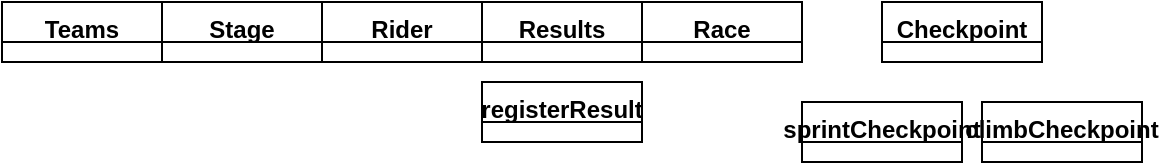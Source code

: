 <mxfile version="24.2.0" type="github">
  <diagram id="C5RBs43oDa-KdzZeNtuy" name="Page-1">
    <mxGraphModel dx="779" dy="279" grid="1" gridSize="10" guides="1" tooltips="1" connect="1" arrows="1" fold="1" page="1" pageScale="1" pageWidth="827" pageHeight="1169" math="0" shadow="0">
      <root>
        <mxCell id="WIyWlLk6GJQsqaUBKTNV-0" />
        <mxCell id="WIyWlLk6GJQsqaUBKTNV-1" parent="WIyWlLk6GJQsqaUBKTNV-0" />
        <mxCell id="emHu-cfzv6c4kefyn8a2-1" value="Teams" style="swimlane;fontStyle=1;align=center;verticalAlign=top;childLayout=stackLayout;horizontal=1;startSize=20;horizontalStack=0;resizeParent=1;resizeParentMax=0;resizeLast=0;collapsible=1;marginBottom=0;whiteSpace=wrap;html=1;" vertex="1" collapsed="1" parent="WIyWlLk6GJQsqaUBKTNV-1">
          <mxGeometry y="40" width="80" height="30" as="geometry">
            <mxRectangle y="40" width="240" height="186" as="alternateBounds" />
          </mxGeometry>
        </mxCell>
        <mxCell id="emHu-cfzv6c4kefyn8a2-2" value="- name: String&lt;div&gt;- description: String&lt;/div&gt;&lt;div&gt;- teamID: int&lt;/div&gt;&lt;div&gt;- &lt;u&gt;numberOfTeams&lt;/u&gt;: int&lt;/div&gt;&lt;div&gt;- &lt;u&gt;teamsList&lt;/u&gt;: ArrayList&lt;/div&gt;&lt;div&gt;- &lt;u&gt;availableTeamIDs&lt;/u&gt;: ArrayList&lt;/div&gt;" style="text;strokeColor=none;fillColor=none;align=left;verticalAlign=top;spacingLeft=4;spacingRight=4;overflow=hidden;rotatable=0;points=[[0,0.5],[1,0.5]];portConstraint=eastwest;whiteSpace=wrap;html=1;" vertex="1" parent="emHu-cfzv6c4kefyn8a2-1">
          <mxGeometry y="20" width="240" height="90" as="geometry" />
        </mxCell>
        <mxCell id="emHu-cfzv6c4kefyn8a2-3" value="" style="line;strokeWidth=1;fillColor=none;align=left;verticalAlign=middle;spacingTop=-1;spacingLeft=3;spacingRight=3;rotatable=0;labelPosition=right;points=[];portConstraint=eastwest;strokeColor=inherit;" vertex="1" parent="emHu-cfzv6c4kefyn8a2-1">
          <mxGeometry y="110" width="240" height="10" as="geometry" />
        </mxCell>
        <mxCell id="emHu-cfzv6c4kefyn8a2-4" value="+ Teams(String,String)&lt;div&gt;+ getTeamID(): int&lt;/div&gt;&lt;div&gt;+ &lt;u&gt;getTeamIDList()&lt;/u&gt;: int&lt;/div&gt;&lt;div&gt;+ &lt;u&gt;removeTeam(int)&lt;/u&gt;: void&lt;/div&gt;" style="text;strokeColor=none;fillColor=none;align=left;verticalAlign=top;spacingLeft=4;spacingRight=4;overflow=hidden;rotatable=0;points=[[0,0.5],[1,0.5]];portConstraint=eastwest;whiteSpace=wrap;html=1;" vertex="1" parent="emHu-cfzv6c4kefyn8a2-1">
          <mxGeometry y="120" width="240" height="66" as="geometry" />
        </mxCell>
        <mxCell id="emHu-cfzv6c4kefyn8a2-6" value="Stage" style="swimlane;fontStyle=1;align=center;verticalAlign=top;childLayout=stackLayout;horizontal=1;startSize=20;horizontalStack=0;resizeParent=1;resizeParentMax=0;resizeLast=0;collapsible=1;marginBottom=0;whiteSpace=wrap;html=1;" vertex="1" collapsed="1" parent="WIyWlLk6GJQsqaUBKTNV-1">
          <mxGeometry x="80" y="40" width="80" height="30" as="geometry">
            <mxRectangle x="80" y="70" width="630" height="320" as="alternateBounds" />
          </mxGeometry>
        </mxCell>
        <mxCell id="emHu-cfzv6c4kefyn8a2-7" value="- raceID: int&lt;div&gt;- stageName: String&lt;/div&gt;&lt;div&gt;- description: String&lt;/div&gt;&lt;div&gt;- length: double&lt;/div&gt;&lt;div&gt;- startTime: LocalDateTime&lt;/div&gt;&lt;div&gt;- type: StageType&lt;/div&gt;&lt;div&gt;- stageID: int&lt;/div&gt;&lt;div&gt;-&amp;nbsp;&lt;u&gt;numberOfStages = 0&lt;/u&gt;: int&lt;/div&gt;&lt;div&gt;- stageState = &quot;not waiting for results&quot;: String&lt;/div&gt;&lt;div&gt;# &lt;u&gt;stagesList&lt;/u&gt;: ArrayList&lt;/div&gt;&lt;div&gt;# &lt;u&gt;availableStageIDs&lt;/u&gt;: ArrayList&lt;/div&gt;&lt;div&gt;&lt;u&gt;# stagesInRace&lt;/u&gt;: ArrayList&lt;/div&gt;" style="text;strokeColor=none;fillColor=none;align=left;verticalAlign=top;spacingLeft=4;spacingRight=4;overflow=hidden;rotatable=0;points=[[0,0.5],[1,0.5]];portConstraint=eastwest;whiteSpace=wrap;html=1;" vertex="1" parent="emHu-cfzv6c4kefyn8a2-6">
          <mxGeometry y="20" width="630" height="180" as="geometry" />
        </mxCell>
        <mxCell id="emHu-cfzv6c4kefyn8a2-8" value="" style="line;strokeWidth=1;fillColor=none;align=left;verticalAlign=middle;spacingTop=-1;spacingLeft=3;spacingRight=3;rotatable=0;labelPosition=right;points=[];portConstraint=eastwest;strokeColor=inherit;" vertex="1" parent="emHu-cfzv6c4kefyn8a2-6">
          <mxGeometry y="200" width="630" height="10" as="geometry" />
        </mxCell>
        <mxCell id="emHu-cfzv6c4kefyn8a2-9" value="+ Stage(int,String,String,double,LocalDateTime,StageType)&lt;div&gt;+ getStageID(): int&lt;/div&gt;&lt;div&gt;+ &lt;u&gt;numberOfStages(int)&lt;/u&gt;: int&lt;/div&gt;&lt;div&gt;+ &lt;u&gt;getLengthOfStages(int)&lt;/u&gt;: int&lt;/div&gt;&lt;div&gt;+ &lt;u&gt;getStageIDList(int)&lt;/u&gt;: int[]&lt;/div&gt;&lt;div&gt;+ &lt;u&gt;changeStageState(int)&lt;/u&gt;: void&lt;/div&gt;&lt;div&gt;+ &lt;u&gt;removeStage(int)&lt;/u&gt;:void&lt;/div&gt;" style="text;strokeColor=none;fillColor=none;align=left;verticalAlign=top;spacingLeft=4;spacingRight=4;overflow=hidden;rotatable=0;points=[[0,0.5],[1,0.5]];portConstraint=eastwest;whiteSpace=wrap;html=1;" vertex="1" parent="emHu-cfzv6c4kefyn8a2-6">
          <mxGeometry y="210" width="630" height="110" as="geometry" />
        </mxCell>
        <mxCell id="emHu-cfzv6c4kefyn8a2-10" value="Rider" style="swimlane;fontStyle=1;align=center;verticalAlign=top;childLayout=stackLayout;horizontal=1;startSize=20;horizontalStack=0;resizeParent=1;resizeParentMax=0;resizeLast=0;collapsible=1;marginBottom=0;whiteSpace=wrap;html=1;" vertex="1" collapsed="1" parent="WIyWlLk6GJQsqaUBKTNV-1">
          <mxGeometry x="160" y="40" width="80" height="30" as="geometry">
            <mxRectangle x="140" y="100" width="270" height="220" as="alternateBounds" />
          </mxGeometry>
        </mxCell>
        <mxCell id="emHu-cfzv6c4kefyn8a2-11" value="- name: String&lt;div&gt;- teamID: int&lt;/div&gt;&lt;div&gt;- yearOfBirth: int&lt;/div&gt;&lt;div&gt;- riderID: int&lt;/div&gt;&lt;div&gt;- &lt;u&gt;numberOfRiders=0&lt;/u&gt;: int&lt;/div&gt;&lt;div&gt;- &lt;u&gt;ridersList&lt;/u&gt;: ArrayList&lt;/div&gt;&lt;div&gt;# &lt;u&gt;ridersInTeam&lt;/u&gt;: ArrayList&lt;/div&gt;&lt;div&gt;# availableRiderIDs: ArrayList&lt;/div&gt;" style="text;strokeColor=none;fillColor=none;align=left;verticalAlign=top;spacingLeft=4;spacingRight=4;overflow=hidden;rotatable=0;points=[[0,0.5],[1,0.5]];portConstraint=eastwest;whiteSpace=wrap;html=1;" vertex="1" parent="emHu-cfzv6c4kefyn8a2-10">
          <mxGeometry y="20" width="270" height="120" as="geometry" />
        </mxCell>
        <mxCell id="emHu-cfzv6c4kefyn8a2-12" value="" style="line;strokeWidth=1;fillColor=none;align=left;verticalAlign=middle;spacingTop=-1;spacingLeft=3;spacingRight=3;rotatable=0;labelPosition=right;points=[];portConstraint=eastwest;strokeColor=inherit;" vertex="1" parent="emHu-cfzv6c4kefyn8a2-10">
          <mxGeometry y="140" width="270" height="10" as="geometry" />
        </mxCell>
        <mxCell id="emHu-cfzv6c4kefyn8a2-13" value="+ Rider(int,String,int)&lt;div&gt;+ getRiderID(): int&lt;/div&gt;&lt;div&gt;+ &lt;u&gt;getTeamRidersList(int)&lt;/u&gt;: int[]&lt;/div&gt;&lt;div&gt;+ &lt;u&gt;removeRider(int)&lt;/u&gt;: void&lt;/div&gt;" style="text;strokeColor=none;fillColor=none;align=left;verticalAlign=top;spacingLeft=4;spacingRight=4;overflow=hidden;rotatable=0;points=[[0,0.5],[1,0.5]];portConstraint=eastwest;whiteSpace=wrap;html=1;" vertex="1" parent="emHu-cfzv6c4kefyn8a2-10">
          <mxGeometry y="150" width="270" height="70" as="geometry" />
        </mxCell>
        <mxCell id="emHu-cfzv6c4kefyn8a2-14" value="Results" style="swimlane;fontStyle=1;align=center;verticalAlign=top;childLayout=stackLayout;horizontal=1;startSize=20;horizontalStack=0;resizeParent=1;resizeParentMax=0;resizeLast=0;collapsible=1;marginBottom=0;whiteSpace=wrap;html=1;" vertex="1" collapsed="1" parent="WIyWlLk6GJQsqaUBKTNV-1">
          <mxGeometry x="240" y="40" width="80" height="30" as="geometry">
            <mxRectangle x="140" y="110" width="170" height="100" as="alternateBounds" />
          </mxGeometry>
        </mxCell>
        <mxCell id="emHu-cfzv6c4kefyn8a2-15" value="&lt;u&gt;arrayIndex =0:&lt;/u&gt;&amp;nbsp;int&lt;div&gt;&lt;u&gt;numberOfResults=0&lt;/u&gt;: int&lt;/div&gt;&lt;div&gt;&lt;u&gt;riderResultList&lt;/u&gt;: ArrayList&lt;/div&gt;&lt;div&gt;&lt;u&gt;ridersInStage&lt;/u&gt;: ArrayList&lt;/div&gt;" style="text;strokeColor=none;fillColor=none;align=left;verticalAlign=top;spacingLeft=4;spacingRight=4;overflow=hidden;rotatable=0;points=[[0,0.5],[1,0.5]];portConstraint=eastwest;whiteSpace=wrap;html=1;" vertex="1" parent="emHu-cfzv6c4kefyn8a2-14">
          <mxGeometry y="20" width="170" height="70" as="geometry" />
        </mxCell>
        <mxCell id="emHu-cfzv6c4kefyn8a2-16" value="" style="line;strokeWidth=1;fillColor=none;align=left;verticalAlign=middle;spacingTop=-1;spacingLeft=3;spacingRight=3;rotatable=0;labelPosition=right;points=[];portConstraint=eastwest;strokeColor=inherit;" vertex="1" parent="emHu-cfzv6c4kefyn8a2-14">
          <mxGeometry y="90" width="170" height="10" as="geometry" />
        </mxCell>
        <mxCell id="emHu-cfzv6c4kefyn8a2-18" value="registerResult" style="swimlane;fontStyle=1;align=center;verticalAlign=top;childLayout=stackLayout;horizontal=1;startSize=20;horizontalStack=0;resizeParent=1;resizeParentMax=0;resizeLast=0;collapsible=1;marginBottom=0;whiteSpace=wrap;html=1;" vertex="1" collapsed="1" parent="WIyWlLk6GJQsqaUBKTNV-1">
          <mxGeometry x="240" y="80" width="80" height="30" as="geometry">
            <mxRectangle x="240" y="90" width="380" height="130" as="alternateBounds" />
          </mxGeometry>
        </mxCell>
        <mxCell id="emHu-cfzv6c4kefyn8a2-19" value="- stageID: int&lt;div&gt;- riderID: int&lt;/div&gt;&lt;div&gt;- checkPointTimes: LocalTime[]&lt;/div&gt;" style="text;strokeColor=none;fillColor=none;align=left;verticalAlign=top;spacingLeft=4;spacingRight=4;overflow=hidden;rotatable=0;points=[[0,0.5],[1,0.5]];portConstraint=eastwest;whiteSpace=wrap;html=1;" vertex="1" parent="emHu-cfzv6c4kefyn8a2-18">
          <mxGeometry y="20" width="380" height="50" as="geometry" />
        </mxCell>
        <mxCell id="emHu-cfzv6c4kefyn8a2-20" value="" style="line;strokeWidth=1;fillColor=none;align=left;verticalAlign=middle;spacingTop=-1;spacingLeft=3;spacingRight=3;rotatable=0;labelPosition=right;points=[];portConstraint=eastwest;strokeColor=inherit;" vertex="1" parent="emHu-cfzv6c4kefyn8a2-18">
          <mxGeometry y="70" width="380" height="10" as="geometry" />
        </mxCell>
        <mxCell id="emHu-cfzv6c4kefyn8a2-21" value="+registerResult(int,int,LocalTime[])&lt;div&gt;+ getRiderResult(int,int): LocalTime[]&lt;/div&gt;&lt;div&gt;+ &lt;u&gt;removeRiderResults(int,int)&lt;/u&gt;: void&lt;/div&gt;" style="text;strokeColor=none;fillColor=none;align=left;verticalAlign=top;spacingLeft=4;spacingRight=4;overflow=hidden;rotatable=0;points=[[0,0.5],[1,0.5]];portConstraint=eastwest;whiteSpace=wrap;html=1;" vertex="1" parent="emHu-cfzv6c4kefyn8a2-18">
          <mxGeometry y="80" width="380" height="50" as="geometry" />
        </mxCell>
        <mxCell id="emHu-cfzv6c4kefyn8a2-22" value="Race" style="swimlane;fontStyle=1;align=center;verticalAlign=top;childLayout=stackLayout;horizontal=1;startSize=20;horizontalStack=0;resizeParent=1;resizeParentMax=0;resizeLast=0;collapsible=1;marginBottom=0;whiteSpace=wrap;html=1;" vertex="1" collapsed="1" parent="WIyWlLk6GJQsqaUBKTNV-1">
          <mxGeometry x="320" y="40" width="80" height="30" as="geometry">
            <mxRectangle x="240" y="200" width="300" height="200" as="alternateBounds" />
          </mxGeometry>
        </mxCell>
        <mxCell id="emHu-cfzv6c4kefyn8a2-23" value="- name: String&lt;div&gt;- description: String&lt;/div&gt;&lt;div&gt;- raceID: int&lt;/div&gt;&lt;div&gt;- &lt;u&gt;numberOfRaces&lt;/u&gt; = 0: int&lt;/div&gt;&lt;div&gt;- &lt;u&gt;raceList&lt;/u&gt;: ArrayList&lt;/div&gt;&lt;div&gt;- &lt;u&gt;availableRaceIDs&lt;/u&gt;: ArrayList&lt;/div&gt;&lt;div&gt;&lt;br&gt;&lt;/div&gt;" style="text;strokeColor=none;fillColor=none;align=left;verticalAlign=top;spacingLeft=4;spacingRight=4;overflow=hidden;rotatable=0;points=[[0,0.5],[1,0.5]];portConstraint=eastwest;whiteSpace=wrap;html=1;" vertex="1" parent="emHu-cfzv6c4kefyn8a2-22">
          <mxGeometry y="20" width="300" height="90" as="geometry" />
        </mxCell>
        <mxCell id="emHu-cfzv6c4kefyn8a2-24" value="" style="line;strokeWidth=1;fillColor=none;align=left;verticalAlign=middle;spacingTop=-1;spacingLeft=3;spacingRight=3;rotatable=0;labelPosition=right;points=[];portConstraint=eastwest;strokeColor=inherit;" vertex="1" parent="emHu-cfzv6c4kefyn8a2-22">
          <mxGeometry y="110" width="300" height="10" as="geometry" />
        </mxCell>
        <mxCell id="emHu-cfzv6c4kefyn8a2-25" value="+ race(String,String)&lt;div&gt;+ getID(): int&lt;/div&gt;&lt;div&gt;+ &lt;u&gt;raceIDs()&lt;/u&gt;: int[]&lt;/div&gt;&lt;div&gt;+ &lt;u&gt;getDetails(int)&lt;/u&gt;: String&lt;/div&gt;&lt;div&gt;+ &lt;u&gt;removeRace(int)&lt;/u&gt;:void&lt;/div&gt;" style="text;strokeColor=none;fillColor=none;align=left;verticalAlign=top;spacingLeft=4;spacingRight=4;overflow=hidden;rotatable=0;points=[[0,0.5],[1,0.5]];portConstraint=eastwest;whiteSpace=wrap;html=1;" vertex="1" parent="emHu-cfzv6c4kefyn8a2-22">
          <mxGeometry y="120" width="300" height="80" as="geometry" />
        </mxCell>
        <mxCell id="emHu-cfzv6c4kefyn8a2-28" value="Checkpoint" style="swimlane;fontStyle=1;align=center;verticalAlign=top;childLayout=stackLayout;horizontal=1;startSize=20;horizontalStack=0;resizeParent=1;resizeParentMax=0;resizeLast=0;collapsible=1;marginBottom=0;whiteSpace=wrap;html=1;" vertex="1" collapsed="1" parent="WIyWlLk6GJQsqaUBKTNV-1">
          <mxGeometry x="440" y="40" width="80" height="30" as="geometry">
            <mxRectangle x="290" y="160" width="300" height="140" as="alternateBounds" />
          </mxGeometry>
        </mxCell>
        <mxCell id="emHu-cfzv6c4kefyn8a2-29" value="# &lt;u&gt;numberOfCheckpoints=0&lt;/u&gt;:int&lt;div&gt;&lt;u&gt;checkpointsList&lt;/u&gt;: ArrayList&lt;/div&gt;&lt;div&gt;# &lt;u&gt;availableCheckpointIDs: ArrayList&lt;/u&gt;&lt;/div&gt;&lt;div&gt;&lt;u&gt;checkpointsInStage&lt;/u&gt;: ArrayList&lt;/div&gt;" style="text;strokeColor=none;fillColor=none;align=left;verticalAlign=top;spacingLeft=4;spacingRight=4;overflow=hidden;rotatable=0;points=[[0,0.5],[1,0.5]];portConstraint=eastwest;whiteSpace=wrap;html=1;" vertex="1" parent="emHu-cfzv6c4kefyn8a2-28">
          <mxGeometry y="20" width="300" height="70" as="geometry" />
        </mxCell>
        <mxCell id="emHu-cfzv6c4kefyn8a2-30" value="" style="line;strokeWidth=1;fillColor=none;align=left;verticalAlign=middle;spacingTop=-1;spacingLeft=3;spacingRight=3;rotatable=0;labelPosition=right;points=[];portConstraint=eastwest;strokeColor=inherit;" vertex="1" parent="emHu-cfzv6c4kefyn8a2-28">
          <mxGeometry y="90" width="300" height="10" as="geometry" />
        </mxCell>
        <mxCell id="emHu-cfzv6c4kefyn8a2-31" value="+ removeCheckpoint(int): void&lt;div&gt;&lt;div&gt;+ getCheckpointIDsInStage(int): int[]&lt;/div&gt;&lt;/div&gt;" style="text;strokeColor=none;fillColor=none;align=left;verticalAlign=top;spacingLeft=4;spacingRight=4;overflow=hidden;rotatable=0;points=[[0,0.5],[1,0.5]];portConstraint=eastwest;whiteSpace=wrap;html=1;" vertex="1" parent="emHu-cfzv6c4kefyn8a2-28">
          <mxGeometry y="100" width="300" height="40" as="geometry" />
        </mxCell>
        <mxCell id="emHu-cfzv6c4kefyn8a2-32" value="climbCheckpoint" style="swimlane;fontStyle=1;align=center;verticalAlign=top;childLayout=stackLayout;horizontal=1;startSize=20;horizontalStack=0;resizeParent=1;resizeParentMax=0;resizeLast=0;collapsible=1;marginBottom=0;whiteSpace=wrap;html=1;" vertex="1" collapsed="1" parent="WIyWlLk6GJQsqaUBKTNV-1">
          <mxGeometry x="490" y="90" width="80" height="30" as="geometry">
            <mxRectangle x="490" y="90" width="630" height="170" as="alternateBounds" />
          </mxGeometry>
        </mxCell>
        <mxCell id="emHu-cfzv6c4kefyn8a2-33" value="- stageID: int&lt;div&gt;- location: Double&lt;/div&gt;&lt;div&gt;- type: CheckpointType&lt;/div&gt;&lt;div&gt;- averageGradient: Double&lt;/div&gt;&lt;div&gt;- length: Double&lt;/div&gt;&lt;div&gt;- checkpointID: int&lt;/div&gt;&lt;div&gt;&lt;br&gt;&lt;/div&gt;" style="text;strokeColor=none;fillColor=none;align=left;verticalAlign=top;spacingLeft=4;spacingRight=4;overflow=hidden;rotatable=0;points=[[0,0.5],[1,0.5]];portConstraint=eastwest;whiteSpace=wrap;html=1;" vertex="1" parent="emHu-cfzv6c4kefyn8a2-32">
          <mxGeometry y="20" width="630" height="90" as="geometry" />
        </mxCell>
        <mxCell id="emHu-cfzv6c4kefyn8a2-34" value="" style="line;strokeWidth=1;fillColor=none;align=left;verticalAlign=middle;spacingTop=-1;spacingLeft=3;spacingRight=3;rotatable=0;labelPosition=right;points=[];portConstraint=eastwest;strokeColor=inherit;" vertex="1" parent="emHu-cfzv6c4kefyn8a2-32">
          <mxGeometry y="110" width="630" height="10" as="geometry" />
        </mxCell>
        <mxCell id="emHu-cfzv6c4kefyn8a2-35" value="+ climbCheckpoint(int,Double,CheckpointType,Double,Double)&lt;div&gt;+ getClimbCheckpointID(): int&lt;/div&gt;" style="text;strokeColor=none;fillColor=none;align=left;verticalAlign=top;spacingLeft=4;spacingRight=4;overflow=hidden;rotatable=0;points=[[0,0.5],[1,0.5]];portConstraint=eastwest;whiteSpace=wrap;html=1;" vertex="1" parent="emHu-cfzv6c4kefyn8a2-32">
          <mxGeometry y="120" width="630" height="50" as="geometry" />
        </mxCell>
        <mxCell id="emHu-cfzv6c4kefyn8a2-36" value="sprintCheckpoint" style="swimlane;fontStyle=1;align=center;verticalAlign=top;childLayout=stackLayout;horizontal=1;startSize=20;horizontalStack=0;resizeParent=1;resizeParentMax=0;resizeLast=0;collapsible=1;marginBottom=0;whiteSpace=wrap;html=1;" vertex="1" collapsed="1" parent="WIyWlLk6GJQsqaUBKTNV-1">
          <mxGeometry x="400" y="90" width="80" height="30" as="geometry">
            <mxRectangle x="360" y="120" width="300" height="120" as="alternateBounds" />
          </mxGeometry>
        </mxCell>
        <mxCell id="emHu-cfzv6c4kefyn8a2-37" value="- stageID: int&lt;div&gt;- location: double&lt;/div&gt;&lt;div&gt;- checkpointID: int&lt;/div&gt;&lt;div&gt;&lt;br&gt;&lt;/div&gt;" style="text;strokeColor=none;fillColor=none;align=left;verticalAlign=top;spacingLeft=4;spacingRight=4;overflow=hidden;rotatable=0;points=[[0,0.5],[1,0.5]];portConstraint=eastwest;whiteSpace=wrap;html=1;" vertex="1" parent="emHu-cfzv6c4kefyn8a2-36">
          <mxGeometry y="20" width="300" height="50" as="geometry" />
        </mxCell>
        <mxCell id="emHu-cfzv6c4kefyn8a2-38" value="" style="line;strokeWidth=1;fillColor=none;align=left;verticalAlign=middle;spacingTop=-1;spacingLeft=3;spacingRight=3;rotatable=0;labelPosition=right;points=[];portConstraint=eastwest;strokeColor=inherit;" vertex="1" parent="emHu-cfzv6c4kefyn8a2-36">
          <mxGeometry y="70" width="300" height="10" as="geometry" />
        </mxCell>
        <mxCell id="emHu-cfzv6c4kefyn8a2-39" value="+ sprintCheckpoint(int,double)&lt;div&gt;+ getSprintCheckpointID(): int&lt;/div&gt;" style="text;strokeColor=none;fillColor=none;align=left;verticalAlign=top;spacingLeft=4;spacingRight=4;overflow=hidden;rotatable=0;points=[[0,0.5],[1,0.5]];portConstraint=eastwest;whiteSpace=wrap;html=1;" vertex="1" parent="emHu-cfzv6c4kefyn8a2-36">
          <mxGeometry y="80" width="300" height="40" as="geometry" />
        </mxCell>
      </root>
    </mxGraphModel>
  </diagram>
</mxfile>
